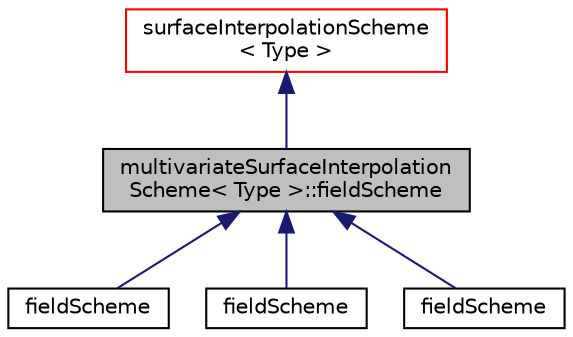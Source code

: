 digraph "multivariateSurfaceInterpolationScheme&lt; Type &gt;::fieldScheme"
{
  bgcolor="transparent";
  edge [fontname="Helvetica",fontsize="10",labelfontname="Helvetica",labelfontsize="10"];
  node [fontname="Helvetica",fontsize="10",shape=record];
  Node1 [label="multivariateSurfaceInterpolation\lScheme\< Type \>::fieldScheme",height=0.2,width=0.4,color="black", fillcolor="grey75", style="filled" fontcolor="black"];
  Node2 -> Node1 [dir="back",color="midnightblue",fontsize="10",style="solid",fontname="Helvetica"];
  Node2 [label="surfaceInterpolationScheme\l\< Type \>",height=0.2,width=0.4,color="red",URL="$classFoam_1_1surfaceInterpolationScheme.html",tooltip="Abstract base class for surface interpolation schemes. "];
  Node1 -> Node3 [dir="back",color="midnightblue",fontsize="10",style="solid",fontname="Helvetica"];
  Node3 [label="fieldScheme",height=0.2,width=0.4,color="black",URL="$classFoam_1_1multivariateScheme_1_1fieldScheme.html",tooltip="surfaceInterpolationScheme sub-class returned by operator(field) "];
  Node1 -> Node4 [dir="back",color="midnightblue",fontsize="10",style="solid",fontname="Helvetica"];
  Node4 [label="fieldScheme",height=0.2,width=0.4,color="black",URL="$classFoam_1_1multivariateSelectionScheme_1_1fieldScheme.html",tooltip="surfaceInterpolationScheme sub-class returned by operator(field) "];
  Node1 -> Node5 [dir="back",color="midnightblue",fontsize="10",style="solid",fontname="Helvetica"];
  Node5 [label="fieldScheme",height=0.2,width=0.4,color="black",URL="$classFoam_1_1multivariateUpwind_1_1fieldScheme.html",tooltip="surfaceInterpolationScheme sub-class returned by operator(field) "];
}
